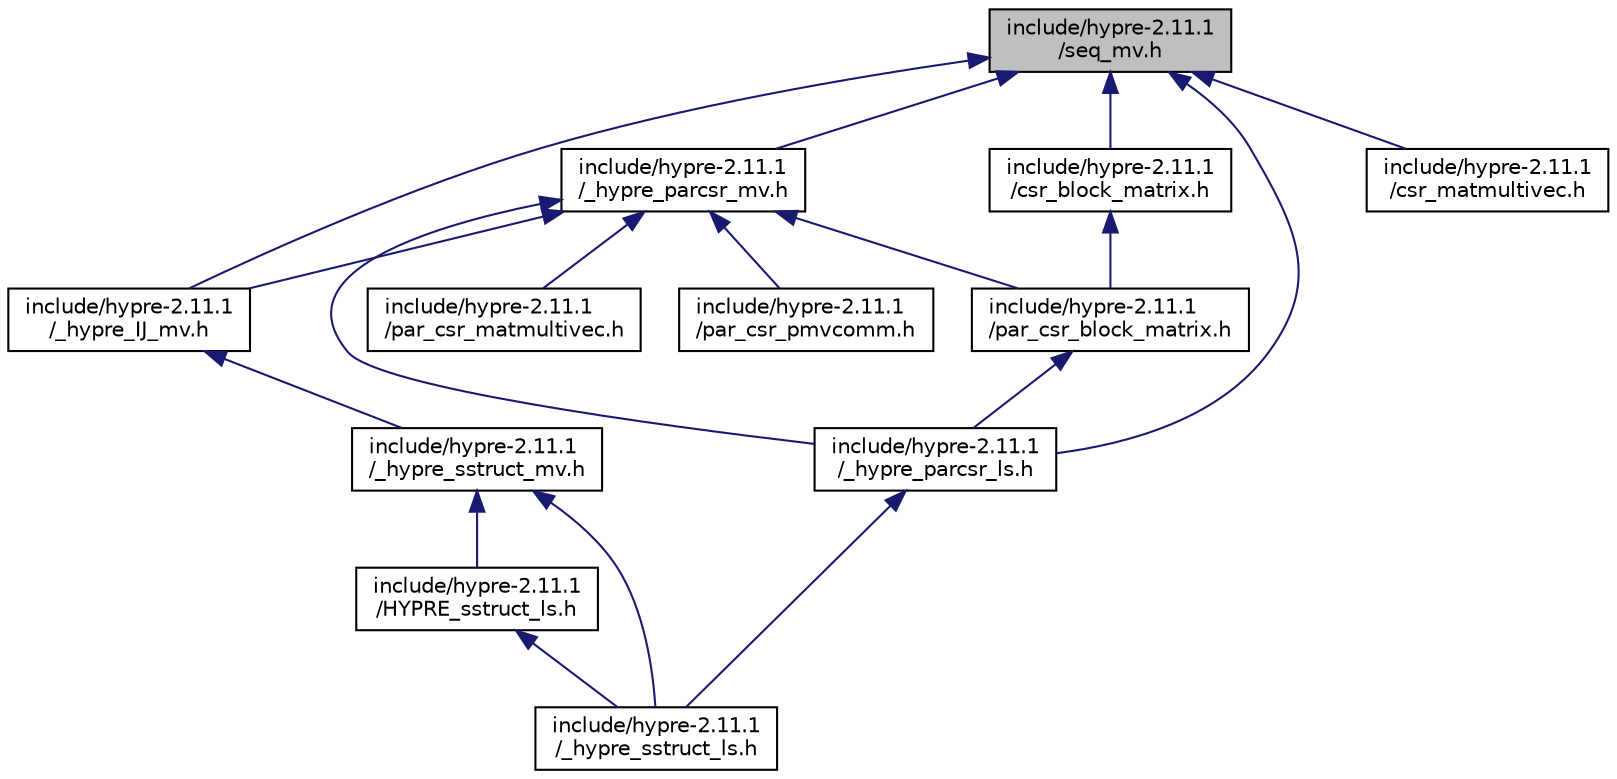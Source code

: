 digraph "include/hypre-2.11.1/seq_mv.h"
{
 // LATEX_PDF_SIZE
  edge [fontname="Helvetica",fontsize="10",labelfontname="Helvetica",labelfontsize="10"];
  node [fontname="Helvetica",fontsize="10",shape=record];
  Node1 [label="include/hypre-2.11.1\l/seq_mv.h",height=0.2,width=0.4,color="black", fillcolor="grey75", style="filled", fontcolor="black",tooltip=" "];
  Node1 -> Node2 [dir="back",color="midnightblue",fontsize="10",style="solid",fontname="Helvetica"];
  Node2 [label="include/hypre-2.11.1\l/_hypre_IJ_mv.h",height=0.2,width=0.4,color="black", fillcolor="white", style="filled",URL="$__hypre___i_j__mv_8h.html",tooltip=" "];
  Node2 -> Node3 [dir="back",color="midnightblue",fontsize="10",style="solid",fontname="Helvetica"];
  Node3 [label="include/hypre-2.11.1\l/_hypre_sstruct_mv.h",height=0.2,width=0.4,color="black", fillcolor="white", style="filled",URL="$__hypre__sstruct__mv_8h.html",tooltip=" "];
  Node3 -> Node4 [dir="back",color="midnightblue",fontsize="10",style="solid",fontname="Helvetica"];
  Node4 [label="include/hypre-2.11.1\l/HYPRE_sstruct_ls.h",height=0.2,width=0.4,color="black", fillcolor="white", style="filled",URL="$_h_y_p_r_e__sstruct__ls_8h.html",tooltip=" "];
  Node4 -> Node5 [dir="back",color="midnightblue",fontsize="10",style="solid",fontname="Helvetica"];
  Node5 [label="include/hypre-2.11.1\l/_hypre_sstruct_ls.h",height=0.2,width=0.4,color="black", fillcolor="white", style="filled",URL="$__hypre__sstruct__ls_8h.html",tooltip=" "];
  Node3 -> Node5 [dir="back",color="midnightblue",fontsize="10",style="solid",fontname="Helvetica"];
  Node1 -> Node6 [dir="back",color="midnightblue",fontsize="10",style="solid",fontname="Helvetica"];
  Node6 [label="include/hypre-2.11.1\l/_hypre_parcsr_mv.h",height=0.2,width=0.4,color="black", fillcolor="white", style="filled",URL="$__hypre__parcsr__mv_8h.html",tooltip=" "];
  Node6 -> Node2 [dir="back",color="midnightblue",fontsize="10",style="solid",fontname="Helvetica"];
  Node6 -> Node7 [dir="back",color="midnightblue",fontsize="10",style="solid",fontname="Helvetica"];
  Node7 [label="include/hypre-2.11.1\l/_hypre_parcsr_ls.h",height=0.2,width=0.4,color="black", fillcolor="white", style="filled",URL="$__hypre__parcsr__ls_8h.html",tooltip=" "];
  Node7 -> Node5 [dir="back",color="midnightblue",fontsize="10",style="solid",fontname="Helvetica"];
  Node6 -> Node8 [dir="back",color="midnightblue",fontsize="10",style="solid",fontname="Helvetica"];
  Node8 [label="include/hypre-2.11.1\l/par_csr_block_matrix.h",height=0.2,width=0.4,color="black", fillcolor="white", style="filled",URL="$par__csr__block__matrix_8h.html",tooltip=" "];
  Node8 -> Node7 [dir="back",color="midnightblue",fontsize="10",style="solid",fontname="Helvetica"];
  Node6 -> Node9 [dir="back",color="midnightblue",fontsize="10",style="solid",fontname="Helvetica"];
  Node9 [label="include/hypre-2.11.1\l/par_csr_matmultivec.h",height=0.2,width=0.4,color="black", fillcolor="white", style="filled",URL="$par__csr__matmultivec_8h.html",tooltip=" "];
  Node6 -> Node10 [dir="back",color="midnightblue",fontsize="10",style="solid",fontname="Helvetica"];
  Node10 [label="include/hypre-2.11.1\l/par_csr_pmvcomm.h",height=0.2,width=0.4,color="black", fillcolor="white", style="filled",URL="$par__csr__pmvcomm_8h.html",tooltip=" "];
  Node1 -> Node7 [dir="back",color="midnightblue",fontsize="10",style="solid",fontname="Helvetica"];
  Node1 -> Node11 [dir="back",color="midnightblue",fontsize="10",style="solid",fontname="Helvetica"];
  Node11 [label="include/hypre-2.11.1\l/csr_block_matrix.h",height=0.2,width=0.4,color="black", fillcolor="white", style="filled",URL="$csr__block__matrix_8h.html",tooltip=" "];
  Node11 -> Node8 [dir="back",color="midnightblue",fontsize="10",style="solid",fontname="Helvetica"];
  Node1 -> Node12 [dir="back",color="midnightblue",fontsize="10",style="solid",fontname="Helvetica"];
  Node12 [label="include/hypre-2.11.1\l/csr_matmultivec.h",height=0.2,width=0.4,color="black", fillcolor="white", style="filled",URL="$csr__matmultivec_8h.html",tooltip=" "];
}
